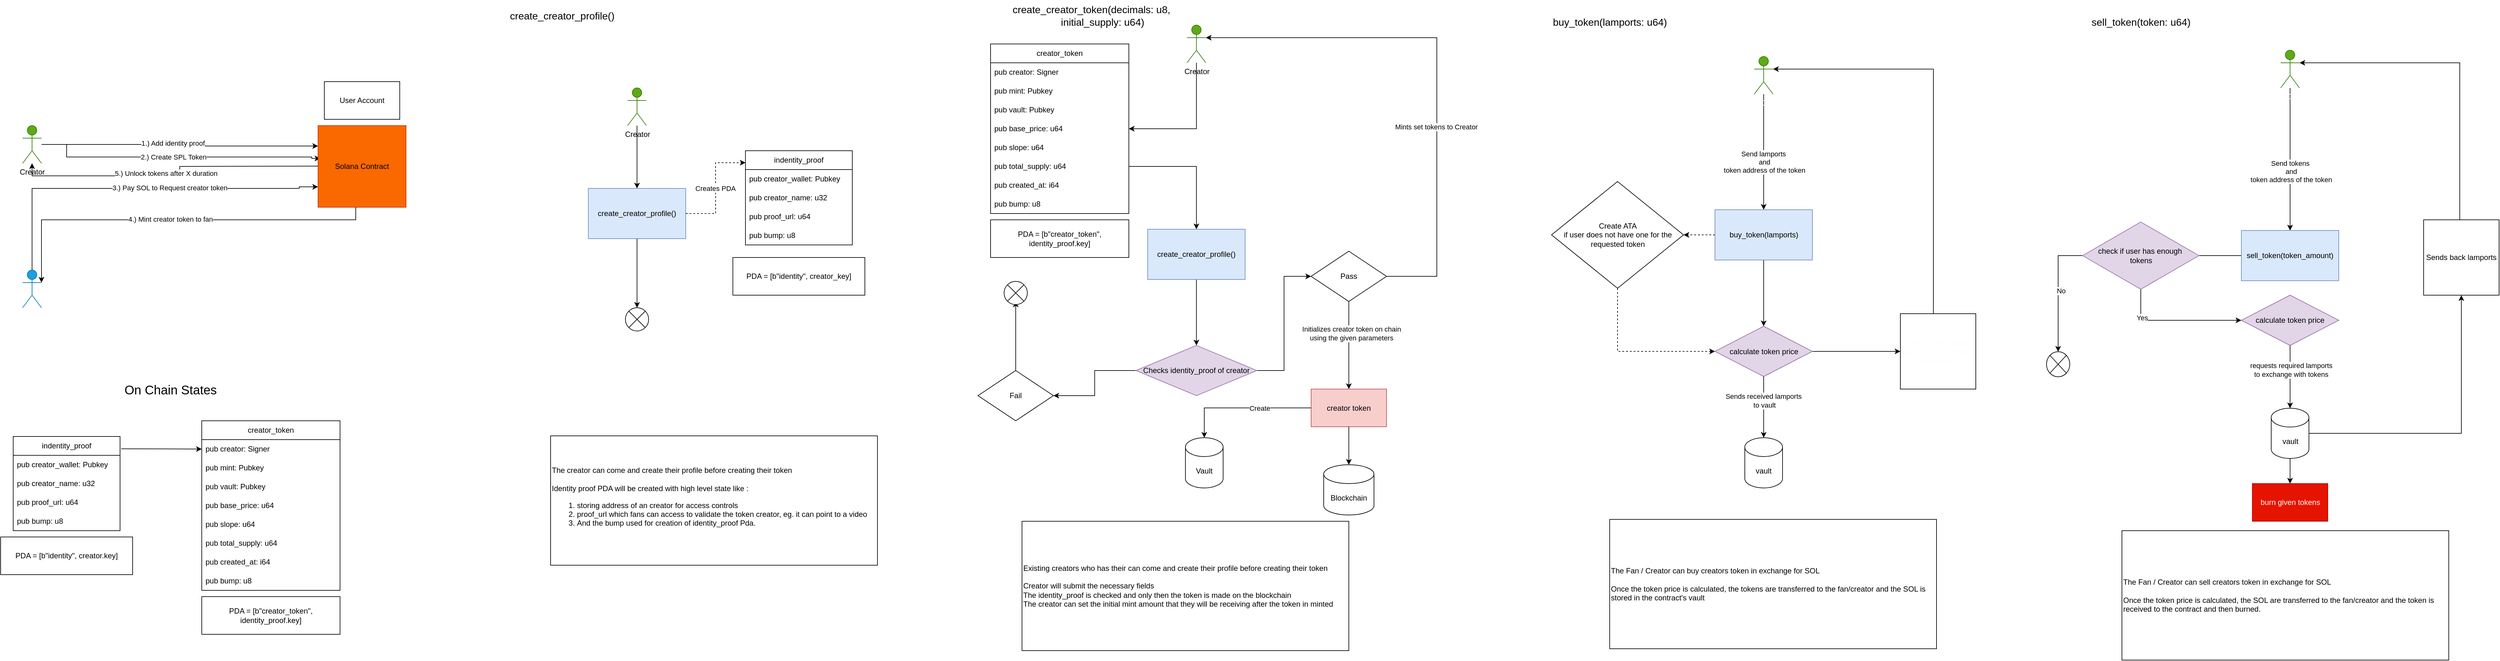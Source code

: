 <mxfile version="28.0.9">
  <diagram name="Page-1" id="lAZLCm7qp--HisKFcicl">
    <mxGraphModel dx="1207" dy="1135" grid="1" gridSize="10" guides="1" tooltips="1" connect="1" arrows="1" fold="1" page="1" pageScale="1" pageWidth="850" pageHeight="1100" math="0" shadow="0">
      <root>
        <mxCell id="0" />
        <mxCell id="1" parent="0" />
        <mxCell id="CR_12SMGsqDj9VkZtomQ-58" value="PDA = [b&quot;identity&quot;, creator.key]" style="rounded=0;whiteSpace=wrap;html=1;" vertex="1" parent="1">
          <mxGeometry x="155" y="885" width="210" height="60" as="geometry" />
        </mxCell>
        <mxCell id="3qNgM_V9cod9O4-ocHh8-6" style="edgeStyle=orthogonalEdgeStyle;rounded=0;orthogonalLoop=1;jettySize=auto;html=1;entryX=0;entryY=0.25;entryDx=0;entryDy=0;" edge="1" parent="1" source="3qNgM_V9cod9O4-ocHh8-2" target="3qNgM_V9cod9O4-ocHh8-5">
          <mxGeometry relative="1" as="geometry" />
        </mxCell>
        <mxCell id="3qNgM_V9cod9O4-ocHh8-7" value="1.) Add identity proof" style="edgeLabel;html=1;align=center;verticalAlign=middle;resizable=0;points=[];" vertex="1" connectable="0" parent="3qNgM_V9cod9O4-ocHh8-6">
          <mxGeometry x="-0.055" y="2" relative="1" as="geometry">
            <mxPoint as="offset" />
          </mxGeometry>
        </mxCell>
        <mxCell id="3qNgM_V9cod9O4-ocHh8-8" style="edgeStyle=orthogonalEdgeStyle;rounded=0;orthogonalLoop=1;jettySize=auto;html=1;entryX=0.026;entryY=0.402;entryDx=0;entryDy=0;entryPerimeter=0;" edge="1" parent="1" source="3qNgM_V9cod9O4-ocHh8-2" target="3qNgM_V9cod9O4-ocHh8-5">
          <mxGeometry relative="1" as="geometry">
            <mxPoint x="630" y="280" as="targetPoint" />
            <Array as="points">
              <mxPoint x="260" y="260" />
              <mxPoint x="260" y="280" />
              <mxPoint x="650" y="280" />
              <mxPoint x="650" y="282" />
            </Array>
          </mxGeometry>
        </mxCell>
        <mxCell id="3qNgM_V9cod9O4-ocHh8-9" value="2.) Create SPL Token" style="edgeLabel;html=1;align=center;verticalAlign=middle;resizable=0;points=[];" vertex="1" connectable="0" parent="3qNgM_V9cod9O4-ocHh8-8">
          <mxGeometry x="0.074" y="-1" relative="1" as="geometry">
            <mxPoint x="-20" y="-1" as="offset" />
          </mxGeometry>
        </mxCell>
        <mxCell id="3qNgM_V9cod9O4-ocHh8-2" value="&lt;font style=&quot;color: light-dark(rgb(0, 0, 0), rgb(255, 255, 255));&quot;&gt;Creator&lt;/font&gt;" style="shape=umlActor;verticalLabelPosition=bottom;verticalAlign=top;html=1;outlineConnect=0;fillColor=#60a917;fontColor=#ffffff;strokeColor=#2D7600;" vertex="1" parent="1">
          <mxGeometry x="190" y="230" width="30" height="60" as="geometry" />
        </mxCell>
        <mxCell id="3qNgM_V9cod9O4-ocHh8-12" style="edgeStyle=orthogonalEdgeStyle;rounded=0;orthogonalLoop=1;jettySize=auto;html=1;entryX=0;entryY=0.75;entryDx=0;entryDy=0;" edge="1" parent="1" source="3qNgM_V9cod9O4-ocHh8-3" target="3qNgM_V9cod9O4-ocHh8-5">
          <mxGeometry relative="1" as="geometry">
            <Array as="points">
              <mxPoint x="205" y="330" />
              <mxPoint x="630" y="330" />
              <mxPoint x="630" y="328" />
            </Array>
          </mxGeometry>
        </mxCell>
        <mxCell id="3qNgM_V9cod9O4-ocHh8-13" value="3.) Pay SOL to Request creator token" style="edgeLabel;html=1;align=center;verticalAlign=middle;resizable=0;points=[];" vertex="1" connectable="0" parent="3qNgM_V9cod9O4-ocHh8-12">
          <mxGeometry x="0.188" y="1" relative="1" as="geometry">
            <mxPoint as="offset" />
          </mxGeometry>
        </mxCell>
        <mxCell id="3qNgM_V9cod9O4-ocHh8-3" value="Fans&lt;div&gt;&lt;br&gt;&lt;/div&gt;" style="shape=umlActor;verticalLabelPosition=bottom;verticalAlign=top;html=1;outlineConnect=0;fillColor=#1ba1e2;fontColor=light-dark(#FFFFFF,#FFFFFF);strokeColor=#006EAF;" vertex="1" parent="1">
          <mxGeometry x="190" y="460" width="30" height="60" as="geometry" />
        </mxCell>
        <mxCell id="3qNgM_V9cod9O4-ocHh8-14" style="edgeStyle=orthogonalEdgeStyle;rounded=0;orthogonalLoop=1;jettySize=auto;html=1;entryX=1;entryY=0.333;entryDx=0;entryDy=0;entryPerimeter=0;" edge="1" parent="1" source="3qNgM_V9cod9O4-ocHh8-5" target="3qNgM_V9cod9O4-ocHh8-3">
          <mxGeometry relative="1" as="geometry">
            <mxPoint x="670" y="480" as="targetPoint" />
            <Array as="points">
              <mxPoint x="720" y="380" />
              <mxPoint x="220" y="380" />
            </Array>
          </mxGeometry>
        </mxCell>
        <mxCell id="3qNgM_V9cod9O4-ocHh8-15" value="4.) Mint creator token to fan" style="edgeLabel;html=1;align=center;verticalAlign=middle;resizable=0;points=[];" vertex="1" connectable="0" parent="3qNgM_V9cod9O4-ocHh8-14">
          <mxGeometry x="0.377" y="-1" relative="1" as="geometry">
            <mxPoint x="112" as="offset" />
          </mxGeometry>
        </mxCell>
        <mxCell id="3qNgM_V9cod9O4-ocHh8-5" value="Solana Contract" style="rounded=0;whiteSpace=wrap;html=1;fillColor=#fa6800;fontColor=#000000;strokeColor=#C73500;" vertex="1" parent="1">
          <mxGeometry x="660" y="230" width="140" height="130" as="geometry" />
        </mxCell>
        <mxCell id="3qNgM_V9cod9O4-ocHh8-11" value="User Account" style="rounded=0;whiteSpace=wrap;html=1;" vertex="1" parent="1">
          <mxGeometry x="670" y="160" width="120" height="60" as="geometry" />
        </mxCell>
        <mxCell id="3qNgM_V9cod9O4-ocHh8-17" style="edgeStyle=orthogonalEdgeStyle;rounded=0;orthogonalLoop=1;jettySize=auto;html=1;" edge="1" parent="1" target="3qNgM_V9cod9O4-ocHh8-2">
          <mxGeometry relative="1" as="geometry">
            <mxPoint x="660" y="294.5" as="sourcePoint" />
            <mxPoint x="240" y="280" as="targetPoint" />
          </mxGeometry>
        </mxCell>
        <mxCell id="3qNgM_V9cod9O4-ocHh8-18" value="5.) Unlock tokens after X duration" style="edgeLabel;html=1;align=center;verticalAlign=middle;resizable=0;points=[];" vertex="1" connectable="0" parent="3qNgM_V9cod9O4-ocHh8-17">
          <mxGeometry x="0.048" y="-4" relative="1" as="geometry">
            <mxPoint as="offset" />
          </mxGeometry>
        </mxCell>
        <mxCell id="3qNgM_V9cod9O4-ocHh8-20" value="&lt;font style=&quot;font-size: 20px;&quot;&gt;On Chain States&lt;/font&gt;" style="text;html=1;align=center;verticalAlign=middle;resizable=0;points=[];autosize=1;strokeColor=none;fillColor=none;" vertex="1" parent="1">
          <mxGeometry x="340" y="629.5" width="170" height="40" as="geometry" />
        </mxCell>
        <mxCell id="CR_12SMGsqDj9VkZtomQ-5" value="creator_token" style="swimlane;fontStyle=0;childLayout=stackLayout;horizontal=1;startSize=30;horizontalStack=0;resizeParent=1;resizeParentMax=0;resizeLast=0;collapsible=1;marginBottom=0;whiteSpace=wrap;html=1;" vertex="1" parent="1">
          <mxGeometry x="475" y="700" width="220" height="270" as="geometry" />
        </mxCell>
        <mxCell id="CR_12SMGsqDj9VkZtomQ-61" value="pub creator: Signer" style="text;strokeColor=none;fillColor=none;align=left;verticalAlign=middle;spacingLeft=4;spacingRight=4;overflow=hidden;points=[[0,0.5],[1,0.5]];portConstraint=eastwest;rotatable=0;whiteSpace=wrap;html=1;" vertex="1" parent="CR_12SMGsqDj9VkZtomQ-5">
          <mxGeometry y="30" width="220" height="30" as="geometry" />
        </mxCell>
        <mxCell id="CR_12SMGsqDj9VkZtomQ-24" value="pub mint: Pubkey&lt;span style=&quot;color: rgba(0, 0, 0, 0); font-family: monospace; font-size: 0px; text-wrap-mode: nowrap;&quot;&gt;%3CmxGraphModel%3E%3Croot%3E%3CmxCell%20id%3D%220%22%2F%3E%3CmxCell%20id%3D%221%22%20parent%3D%220%22%2F%3E%3CmxCell%20id%3D%222%22%20value%3D%22pub%20identity_proof%3A%20Pubkey%22%20style%3D%22text%3BstrokeColor%3Dnone%3BfillColor%3Dnone%3Balign%3Dleft%3BverticalAlign%3Dmiddle%3BspacingLeft%3D4%3BspacingRight%3D4%3Boverflow%3Dhidden%3Bpoints%3D%5B%5B0%2C0.5%5D%2C%5B1%2C0.5%5D%5D%3BportConstraint%3Deastwest%3Brotatable%3D0%3BwhiteSpace%3Dwrap%3Bhtml%3D1%3B%22%20vertex%3D%221%22%20parent%3D%221%22%3E%3CmxGeometry%20x%3D%22240%22%20y%3D%22800%22%20width%3D%22180%22%20height%3D%2230%22%20as%3D%22geometry%22%2F%3E%3C%2FmxCell%3E%3C%2Froot%3E%3C%2FmxGraphModel%3E&lt;/span&gt;" style="text;strokeColor=none;fillColor=none;align=left;verticalAlign=middle;spacingLeft=4;spacingRight=4;overflow=hidden;points=[[0,0.5],[1,0.5]];portConstraint=eastwest;rotatable=0;whiteSpace=wrap;html=1;" vertex="1" parent="CR_12SMGsqDj9VkZtomQ-5">
          <mxGeometry y="60" width="220" height="30" as="geometry" />
        </mxCell>
        <mxCell id="CR_12SMGsqDj9VkZtomQ-103" value="pub vault: Pubkey" style="text;strokeColor=none;fillColor=none;align=left;verticalAlign=middle;spacingLeft=4;spacingRight=4;overflow=hidden;points=[[0,0.5],[1,0.5]];portConstraint=eastwest;rotatable=0;whiteSpace=wrap;html=1;" vertex="1" parent="CR_12SMGsqDj9VkZtomQ-5">
          <mxGeometry y="90" width="220" height="30" as="geometry" />
        </mxCell>
        <mxCell id="CR_12SMGsqDj9VkZtomQ-104" value="pub base_price: u64" style="text;strokeColor=none;fillColor=none;align=left;verticalAlign=middle;spacingLeft=4;spacingRight=4;overflow=hidden;points=[[0,0.5],[1,0.5]];portConstraint=eastwest;rotatable=0;whiteSpace=wrap;html=1;" vertex="1" parent="CR_12SMGsqDj9VkZtomQ-5">
          <mxGeometry y="120" width="220" height="30" as="geometry" />
        </mxCell>
        <mxCell id="CR_12SMGsqDj9VkZtomQ-105" value="pub slope: u64" style="text;strokeColor=none;fillColor=none;align=left;verticalAlign=middle;spacingLeft=4;spacingRight=4;overflow=hidden;points=[[0,0.5],[1,0.5]];portConstraint=eastwest;rotatable=0;whiteSpace=wrap;html=1;" vertex="1" parent="CR_12SMGsqDj9VkZtomQ-5">
          <mxGeometry y="150" width="220" height="30" as="geometry" />
        </mxCell>
        <mxCell id="CR_12SMGsqDj9VkZtomQ-102" value="pub total_supply: u64" style="text;strokeColor=none;fillColor=none;align=left;verticalAlign=middle;spacingLeft=4;spacingRight=4;overflow=hidden;points=[[0,0.5],[1,0.5]];portConstraint=eastwest;rotatable=0;whiteSpace=wrap;html=1;" vertex="1" parent="CR_12SMGsqDj9VkZtomQ-5">
          <mxGeometry y="180" width="220" height="30" as="geometry" />
        </mxCell>
        <mxCell id="CR_12SMGsqDj9VkZtomQ-26" value="pub created_at: i64" style="text;strokeColor=none;fillColor=none;align=left;verticalAlign=middle;spacingLeft=4;spacingRight=4;overflow=hidden;points=[[0,0.5],[1,0.5]];portConstraint=eastwest;rotatable=0;whiteSpace=wrap;html=1;" vertex="1" parent="CR_12SMGsqDj9VkZtomQ-5">
          <mxGeometry y="210" width="220" height="30" as="geometry" />
        </mxCell>
        <mxCell id="CR_12SMGsqDj9VkZtomQ-27" value="pub bump: u8" style="text;strokeColor=none;fillColor=none;align=left;verticalAlign=middle;spacingLeft=4;spacingRight=4;overflow=hidden;points=[[0,0.5],[1,0.5]];portConstraint=eastwest;rotatable=0;whiteSpace=wrap;html=1;" vertex="1" parent="CR_12SMGsqDj9VkZtomQ-5">
          <mxGeometry y="240" width="220" height="30" as="geometry" />
        </mxCell>
        <mxCell id="CR_12SMGsqDj9VkZtomQ-55" style="edgeStyle=orthogonalEdgeStyle;rounded=0;orthogonalLoop=1;jettySize=auto;html=1;entryX=0;entryY=0.5;entryDx=0;entryDy=0;exitX=1.011;exitY=0.131;exitDx=0;exitDy=0;exitPerimeter=0;" edge="1" parent="1" source="CR_12SMGsqDj9VkZtomQ-9">
          <mxGeometry relative="1" as="geometry">
            <mxPoint x="475" y="745" as="targetPoint" />
          </mxGeometry>
        </mxCell>
        <mxCell id="CR_12SMGsqDj9VkZtomQ-9" value="indentity_proof" style="swimlane;fontStyle=0;childLayout=stackLayout;horizontal=1;startSize=30;horizontalStack=0;resizeParent=1;resizeParentMax=0;resizeLast=0;collapsible=1;marginBottom=0;whiteSpace=wrap;html=1;" vertex="1" parent="1">
          <mxGeometry x="175" y="725" width="170" height="150" as="geometry" />
        </mxCell>
        <mxCell id="CR_12SMGsqDj9VkZtomQ-10" value="pub creator_wallet: Pubkey" style="text;strokeColor=none;fillColor=none;align=left;verticalAlign=middle;spacingLeft=4;spacingRight=4;overflow=hidden;points=[[0,0.5],[1,0.5]];portConstraint=eastwest;rotatable=0;whiteSpace=wrap;html=1;" vertex="1" parent="CR_12SMGsqDj9VkZtomQ-9">
          <mxGeometry y="30" width="170" height="30" as="geometry" />
        </mxCell>
        <mxCell id="CR_12SMGsqDj9VkZtomQ-11" value="pub creator_name: u32" style="text;strokeColor=none;fillColor=none;align=left;verticalAlign=middle;spacingLeft=4;spacingRight=4;overflow=hidden;points=[[0,0.5],[1,0.5]];portConstraint=eastwest;rotatable=0;whiteSpace=wrap;html=1;" vertex="1" parent="CR_12SMGsqDj9VkZtomQ-9">
          <mxGeometry y="60" width="170" height="30" as="geometry" />
        </mxCell>
        <mxCell id="CR_12SMGsqDj9VkZtomQ-12" value="pub proof_url: u64" style="text;strokeColor=none;fillColor=none;align=left;verticalAlign=middle;spacingLeft=4;spacingRight=4;overflow=hidden;points=[[0,0.5],[1,0.5]];portConstraint=eastwest;rotatable=0;whiteSpace=wrap;html=1;" vertex="1" parent="CR_12SMGsqDj9VkZtomQ-9">
          <mxGeometry y="90" width="170" height="30" as="geometry" />
        </mxCell>
        <mxCell id="CR_12SMGsqDj9VkZtomQ-28" value="pub bump: u8" style="text;strokeColor=none;fillColor=none;align=left;verticalAlign=middle;spacingLeft=4;spacingRight=4;overflow=hidden;points=[[0,0.5],[1,0.5]];portConstraint=eastwest;rotatable=0;whiteSpace=wrap;html=1;" vertex="1" parent="CR_12SMGsqDj9VkZtomQ-9">
          <mxGeometry y="120" width="170" height="30" as="geometry" />
        </mxCell>
        <mxCell id="CR_12SMGsqDj9VkZtomQ-73" value="" style="edgeStyle=orthogonalEdgeStyle;rounded=0;orthogonalLoop=1;jettySize=auto;html=1;" edge="1" parent="1" source="CR_12SMGsqDj9VkZtomQ-34" target="CR_12SMGsqDj9VkZtomQ-54">
          <mxGeometry relative="1" as="geometry" />
        </mxCell>
        <mxCell id="CR_12SMGsqDj9VkZtomQ-34" value="&lt;font style=&quot;color: light-dark(rgb(0, 0, 0), rgb(255, 255, 255));&quot;&gt;Creator&lt;/font&gt;&lt;div&gt;&lt;br&gt;&lt;/div&gt;" style="shape=umlActor;verticalLabelPosition=bottom;verticalAlign=top;html=1;outlineConnect=0;fillColor=#60a917;fontColor=#ffffff;strokeColor=#2D7600;" vertex="1" parent="1">
          <mxGeometry x="1152.5" y="170" width="30" height="60" as="geometry" />
        </mxCell>
        <mxCell id="CR_12SMGsqDj9VkZtomQ-75" value="" style="edgeStyle=orthogonalEdgeStyle;rounded=0;orthogonalLoop=1;jettySize=auto;html=1;" edge="1" parent="1" source="CR_12SMGsqDj9VkZtomQ-54" target="CR_12SMGsqDj9VkZtomQ-74">
          <mxGeometry relative="1" as="geometry" />
        </mxCell>
        <mxCell id="CR_12SMGsqDj9VkZtomQ-54" value="&lt;span style=&quot;text-wrap-mode: nowrap;&quot;&gt;&lt;font&gt;create_creator_profile()&lt;/font&gt;&lt;/span&gt;" style="rounded=0;whiteSpace=wrap;html=1;fillColor=#dae8fc;strokeColor=#6c8ebf;" vertex="1" parent="1">
          <mxGeometry x="1090" y="330" width="155" height="80" as="geometry" />
        </mxCell>
        <mxCell id="CR_12SMGsqDj9VkZtomQ-59" value="&lt;span style=&quot;font-size: 16px;&quot;&gt;create_creator_profile(&lt;/span&gt;&lt;span style=&quot;font-size: 16px;&quot;&gt;)&lt;/span&gt;" style="text;html=1;align=center;verticalAlign=middle;resizable=0;points=[];autosize=1;strokeColor=none;fillColor=none;" vertex="1" parent="1">
          <mxGeometry x="952.5" y="40" width="190" height="30" as="geometry" />
        </mxCell>
        <mxCell id="CR_12SMGsqDj9VkZtomQ-64" value="indentity_proof" style="swimlane;fontStyle=0;childLayout=stackLayout;horizontal=1;startSize=30;horizontalStack=0;resizeParent=1;resizeParentMax=0;resizeLast=0;collapsible=1;marginBottom=0;whiteSpace=wrap;html=1;" vertex="1" parent="1">
          <mxGeometry x="1340" y="270" width="170" height="150" as="geometry" />
        </mxCell>
        <mxCell id="CR_12SMGsqDj9VkZtomQ-65" value="pub creator_wallet: Pubkey" style="text;strokeColor=none;fillColor=none;align=left;verticalAlign=middle;spacingLeft=4;spacingRight=4;overflow=hidden;points=[[0,0.5],[1,0.5]];portConstraint=eastwest;rotatable=0;whiteSpace=wrap;html=1;" vertex="1" parent="CR_12SMGsqDj9VkZtomQ-64">
          <mxGeometry y="30" width="170" height="30" as="geometry" />
        </mxCell>
        <mxCell id="CR_12SMGsqDj9VkZtomQ-66" value="pub creator_name: u32" style="text;strokeColor=none;fillColor=none;align=left;verticalAlign=middle;spacingLeft=4;spacingRight=4;overflow=hidden;points=[[0,0.5],[1,0.5]];portConstraint=eastwest;rotatable=0;whiteSpace=wrap;html=1;" vertex="1" parent="CR_12SMGsqDj9VkZtomQ-64">
          <mxGeometry y="60" width="170" height="30" as="geometry" />
        </mxCell>
        <mxCell id="CR_12SMGsqDj9VkZtomQ-67" value="pub proof_url: u64" style="text;strokeColor=none;fillColor=none;align=left;verticalAlign=middle;spacingLeft=4;spacingRight=4;overflow=hidden;points=[[0,0.5],[1,0.5]];portConstraint=eastwest;rotatable=0;whiteSpace=wrap;html=1;" vertex="1" parent="CR_12SMGsqDj9VkZtomQ-64">
          <mxGeometry y="90" width="170" height="30" as="geometry" />
        </mxCell>
        <mxCell id="CR_12SMGsqDj9VkZtomQ-68" value="pub bump: u8" style="text;strokeColor=none;fillColor=none;align=left;verticalAlign=middle;spacingLeft=4;spacingRight=4;overflow=hidden;points=[[0,0.5],[1,0.5]];portConstraint=eastwest;rotatable=0;whiteSpace=wrap;html=1;" vertex="1" parent="CR_12SMGsqDj9VkZtomQ-64">
          <mxGeometry y="120" width="170" height="30" as="geometry" />
        </mxCell>
        <mxCell id="CR_12SMGsqDj9VkZtomQ-69" style="edgeStyle=orthogonalEdgeStyle;rounded=0;orthogonalLoop=1;jettySize=auto;html=1;entryX=0.001;entryY=0.127;entryDx=0;entryDy=0;entryPerimeter=0;dashed=1;" edge="1" parent="1" source="CR_12SMGsqDj9VkZtomQ-54" target="CR_12SMGsqDj9VkZtomQ-64">
          <mxGeometry relative="1" as="geometry" />
        </mxCell>
        <mxCell id="CR_12SMGsqDj9VkZtomQ-70" value="Creates PDA" style="edgeLabel;html=1;align=center;verticalAlign=middle;resizable=0;points=[];" vertex="1" connectable="0" parent="CR_12SMGsqDj9VkZtomQ-69">
          <mxGeometry x="-0.007" y="1" relative="1" as="geometry">
            <mxPoint as="offset" />
          </mxGeometry>
        </mxCell>
        <mxCell id="CR_12SMGsqDj9VkZtomQ-71" value="&lt;span style=&quot;font-size: 16px;&quot;&gt;create_creator_token(&lt;/span&gt;&lt;span style=&quot;font-size: 16px; background-color: transparent;&quot;&gt;decimals: u8,&lt;br&gt;&lt;/span&gt;&lt;span style=&quot;font-size: 16px; background-color: transparent;&quot;&gt;&amp;nbsp; &amp;nbsp; &amp;nbsp; &amp;nbsp; initial_supply: u64&lt;/span&gt;&lt;span style=&quot;font-size: 16px;&quot;&gt;)&lt;/span&gt;" style="text;html=1;align=center;verticalAlign=middle;resizable=0;points=[];autosize=1;strokeColor=none;fillColor=none;" vertex="1" parent="1">
          <mxGeometry x="1755" y="30" width="270" height="50" as="geometry" />
        </mxCell>
        <mxCell id="CR_12SMGsqDj9VkZtomQ-72" value="PDA = [b&quot;identity&quot;, creator_key]" style="rounded=0;whiteSpace=wrap;html=1;" vertex="1" parent="1">
          <mxGeometry x="1320" y="440" width="210" height="60" as="geometry" />
        </mxCell>
        <mxCell id="CR_12SMGsqDj9VkZtomQ-74" value="" style="shape=sumEllipse;perimeter=ellipsePerimeter;whiteSpace=wrap;html=1;backgroundOutline=1;" vertex="1" parent="1">
          <mxGeometry x="1149" y="520" width="37" height="37" as="geometry" />
        </mxCell>
        <mxCell id="CR_12SMGsqDj9VkZtomQ-77" value="The creator can come and create their profile before creating their token&lt;div&gt;&lt;/div&gt;&lt;div&gt;&lt;br&gt;&lt;/div&gt;&lt;div&gt;Identity proof PDA will be created with high level state like :&amp;nbsp;&lt;/div&gt;&lt;div&gt;&lt;ol&gt;&lt;li&gt;storing address of an creator for access controls&lt;/li&gt;&lt;li&gt;proof_url which fans can access to validate the token creator, eg. it can point to a video&amp;nbsp;&lt;/li&gt;&lt;li&gt;And the bump used for creation of identity_proof Pda.&lt;/li&gt;&lt;/ol&gt;&lt;/div&gt;" style="rounded=0;whiteSpace=wrap;html=1;align=left;" vertex="1" parent="1">
          <mxGeometry x="1030" y="724" width="520" height="206" as="geometry" />
        </mxCell>
        <mxCell id="CR_12SMGsqDj9VkZtomQ-92" style="edgeStyle=orthogonalEdgeStyle;rounded=0;orthogonalLoop=1;jettySize=auto;html=1;entryX=1;entryY=0.5;entryDx=0;entryDy=0;" edge="1" parent="1" source="CR_12SMGsqDj9VkZtomQ-78" target="CR_12SMGsqDj9VkZtomQ-112">
          <mxGeometry relative="1" as="geometry" />
        </mxCell>
        <mxCell id="CR_12SMGsqDj9VkZtomQ-78" value="&lt;font style=&quot;color: light-dark(rgb(0, 0, 0), rgb(255, 255, 255));&quot;&gt;Creator&lt;/font&gt;&lt;div&gt;&lt;br&gt;&lt;/div&gt;" style="shape=umlActor;verticalLabelPosition=bottom;verticalAlign=top;html=1;outlineConnect=0;fillColor=#60a917;fontColor=#ffffff;strokeColor=#2D7600;" vertex="1" parent="1">
          <mxGeometry x="2042.5" y="70" width="30" height="60" as="geometry" />
        </mxCell>
        <mxCell id="CR_12SMGsqDj9VkZtomQ-80" style="edgeStyle=orthogonalEdgeStyle;rounded=0;orthogonalLoop=1;jettySize=auto;html=1;" edge="1" parent="1" source="CR_12SMGsqDj9VkZtomQ-79">
          <mxGeometry relative="1" as="geometry">
            <mxPoint x="2057.5" y="580" as="targetPoint" />
          </mxGeometry>
        </mxCell>
        <mxCell id="CR_12SMGsqDj9VkZtomQ-79" value="&lt;span style=&quot;text-wrap-mode: nowrap;&quot;&gt;&lt;font&gt;create_creator_profile()&lt;/font&gt;&lt;/span&gt;" style="rounded=0;whiteSpace=wrap;html=1;fillColor=#dae8fc;strokeColor=#6c8ebf;" vertex="1" parent="1">
          <mxGeometry x="1980" y="395" width="155" height="80" as="geometry" />
        </mxCell>
        <mxCell id="CR_12SMGsqDj9VkZtomQ-84" style="edgeStyle=orthogonalEdgeStyle;rounded=0;orthogonalLoop=1;jettySize=auto;html=1;entryX=1;entryY=0.5;entryDx=0;entryDy=0;" edge="1" parent="1" source="CR_12SMGsqDj9VkZtomQ-83" target="CR_12SMGsqDj9VkZtomQ-86">
          <mxGeometry relative="1" as="geometry">
            <mxPoint x="1830" y="620" as="targetPoint" />
          </mxGeometry>
        </mxCell>
        <mxCell id="CR_12SMGsqDj9VkZtomQ-90" style="edgeStyle=orthogonalEdgeStyle;rounded=0;orthogonalLoop=1;jettySize=auto;html=1;entryX=0;entryY=0.5;entryDx=0;entryDy=0;" edge="1" parent="1" source="CR_12SMGsqDj9VkZtomQ-83" target="CR_12SMGsqDj9VkZtomQ-89">
          <mxGeometry relative="1" as="geometry" />
        </mxCell>
        <mxCell id="CR_12SMGsqDj9VkZtomQ-83" value="Checks identity_proof of creator" style="rhombus;whiteSpace=wrap;html=1;fillColor=#e1d5e7;strokeColor=#9673a6;" vertex="1" parent="1">
          <mxGeometry x="1961.25" y="580" width="192.5" height="80" as="geometry" />
        </mxCell>
        <mxCell id="CR_12SMGsqDj9VkZtomQ-87" style="edgeStyle=orthogonalEdgeStyle;rounded=0;orthogonalLoop=1;jettySize=auto;html=1;" edge="1" parent="1" source="CR_12SMGsqDj9VkZtomQ-86">
          <mxGeometry relative="1" as="geometry">
            <mxPoint x="1770" y="510" as="targetPoint" />
          </mxGeometry>
        </mxCell>
        <mxCell id="CR_12SMGsqDj9VkZtomQ-86" value="Fail" style="rhombus;whiteSpace=wrap;html=1;" vertex="1" parent="1">
          <mxGeometry x="1710" y="620" width="120" height="80" as="geometry" />
        </mxCell>
        <mxCell id="CR_12SMGsqDj9VkZtomQ-88" value="" style="shape=sumEllipse;perimeter=ellipsePerimeter;whiteSpace=wrap;html=1;backgroundOutline=1;" vertex="1" parent="1">
          <mxGeometry x="1751.5" y="478" width="37" height="37" as="geometry" />
        </mxCell>
        <mxCell id="CR_12SMGsqDj9VkZtomQ-91" style="edgeStyle=orthogonalEdgeStyle;rounded=0;orthogonalLoop=1;jettySize=auto;html=1;entryX=0.5;entryY=0;entryDx=0;entryDy=0;" edge="1" parent="1" source="CR_12SMGsqDj9VkZtomQ-89" target="CR_12SMGsqDj9VkZtomQ-118">
          <mxGeometry relative="1" as="geometry">
            <mxPoint x="2300" y="510" as="targetPoint" />
          </mxGeometry>
        </mxCell>
        <mxCell id="CR_12SMGsqDj9VkZtomQ-121" value="Initializes creator token on chain&lt;br&gt;using the given parameters" style="edgeLabel;html=1;align=center;verticalAlign=middle;resizable=0;points=[];" vertex="1" connectable="0" parent="CR_12SMGsqDj9VkZtomQ-91">
          <mxGeometry x="-0.267" y="4" relative="1" as="geometry">
            <mxPoint as="offset" />
          </mxGeometry>
        </mxCell>
        <mxCell id="CR_12SMGsqDj9VkZtomQ-89" value="Pass" style="rhombus;whiteSpace=wrap;html=1;" vertex="1" parent="1">
          <mxGeometry x="2240" y="430" width="120" height="80" as="geometry" />
        </mxCell>
        <mxCell id="CR_12SMGsqDj9VkZtomQ-106" value="PDA = [b&quot;creator_token&quot;, identity_proof.key]" style="rounded=0;whiteSpace=wrap;html=1;" vertex="1" parent="1">
          <mxGeometry x="475" y="980" width="220" height="60" as="geometry" />
        </mxCell>
        <mxCell id="CR_12SMGsqDj9VkZtomQ-108" value="creator_token" style="swimlane;fontStyle=0;childLayout=stackLayout;horizontal=1;startSize=30;horizontalStack=0;resizeParent=1;resizeParentMax=0;resizeLast=0;collapsible=1;marginBottom=0;whiteSpace=wrap;html=1;" vertex="1" parent="1">
          <mxGeometry x="1730" y="100" width="220" height="270" as="geometry" />
        </mxCell>
        <mxCell id="CR_12SMGsqDj9VkZtomQ-109" value="pub creator: Signer" style="text;strokeColor=none;fillColor=none;align=left;verticalAlign=middle;spacingLeft=4;spacingRight=4;overflow=hidden;points=[[0,0.5],[1,0.5]];portConstraint=eastwest;rotatable=0;whiteSpace=wrap;html=1;" vertex="1" parent="CR_12SMGsqDj9VkZtomQ-108">
          <mxGeometry y="30" width="220" height="30" as="geometry" />
        </mxCell>
        <mxCell id="CR_12SMGsqDj9VkZtomQ-110" value="pub mint: Pubkey&lt;span style=&quot;color: rgba(0, 0, 0, 0); font-family: monospace; font-size: 0px; text-wrap-mode: nowrap;&quot;&gt;%3CmxGraphModel%3E%3Croot%3E%3CmxCell%20id%3D%220%22%2F%3E%3CmxCell%20id%3D%221%22%20parent%3D%220%22%2F%3E%3CmxCell%20id%3D%222%22%20value%3D%22pub%20identity_proof%3A%20Pubkey%22%20style%3D%22text%3BstrokeColor%3Dnone%3BfillColor%3Dnone%3Balign%3Dleft%3BverticalAlign%3Dmiddle%3BspacingLeft%3D4%3BspacingRight%3D4%3Boverflow%3Dhidden%3Bpoints%3D%5B%5B0%2C0.5%5D%2C%5B1%2C0.5%5D%5D%3BportConstraint%3Deastwest%3Brotatable%3D0%3BwhiteSpace%3Dwrap%3Bhtml%3D1%3B%22%20vertex%3D%221%22%20parent%3D%221%22%3E%3CmxGeometry%20x%3D%22240%22%20y%3D%22800%22%20width%3D%22180%22%20height%3D%2230%22%20as%3D%22geometry%22%2F%3E%3C%2FmxCell%3E%3C%2Froot%3E%3C%2FmxGraphModel%3E&lt;/span&gt;" style="text;strokeColor=none;fillColor=none;align=left;verticalAlign=middle;spacingLeft=4;spacingRight=4;overflow=hidden;points=[[0,0.5],[1,0.5]];portConstraint=eastwest;rotatable=0;whiteSpace=wrap;html=1;" vertex="1" parent="CR_12SMGsqDj9VkZtomQ-108">
          <mxGeometry y="60" width="220" height="30" as="geometry" />
        </mxCell>
        <mxCell id="CR_12SMGsqDj9VkZtomQ-111" value="pub vault: Pubkey" style="text;strokeColor=none;fillColor=none;align=left;verticalAlign=middle;spacingLeft=4;spacingRight=4;overflow=hidden;points=[[0,0.5],[1,0.5]];portConstraint=eastwest;rotatable=0;whiteSpace=wrap;html=1;" vertex="1" parent="CR_12SMGsqDj9VkZtomQ-108">
          <mxGeometry y="90" width="220" height="30" as="geometry" />
        </mxCell>
        <mxCell id="CR_12SMGsqDj9VkZtomQ-112" value="pub base_price: u64" style="text;strokeColor=none;fillColor=none;align=left;verticalAlign=middle;spacingLeft=4;spacingRight=4;overflow=hidden;points=[[0,0.5],[1,0.5]];portConstraint=eastwest;rotatable=0;whiteSpace=wrap;html=1;" vertex="1" parent="CR_12SMGsqDj9VkZtomQ-108">
          <mxGeometry y="120" width="220" height="30" as="geometry" />
        </mxCell>
        <mxCell id="CR_12SMGsqDj9VkZtomQ-113" value="pub slope: u64" style="text;strokeColor=none;fillColor=none;align=left;verticalAlign=middle;spacingLeft=4;spacingRight=4;overflow=hidden;points=[[0,0.5],[1,0.5]];portConstraint=eastwest;rotatable=0;whiteSpace=wrap;html=1;" vertex="1" parent="CR_12SMGsqDj9VkZtomQ-108">
          <mxGeometry y="150" width="220" height="30" as="geometry" />
        </mxCell>
        <mxCell id="CR_12SMGsqDj9VkZtomQ-114" value="pub total_supply: u64" style="text;strokeColor=none;fillColor=none;align=left;verticalAlign=middle;spacingLeft=4;spacingRight=4;overflow=hidden;points=[[0,0.5],[1,0.5]];portConstraint=eastwest;rotatable=0;whiteSpace=wrap;html=1;" vertex="1" parent="CR_12SMGsqDj9VkZtomQ-108">
          <mxGeometry y="180" width="220" height="30" as="geometry" />
        </mxCell>
        <mxCell id="CR_12SMGsqDj9VkZtomQ-115" value="pub created_at: i64" style="text;strokeColor=none;fillColor=none;align=left;verticalAlign=middle;spacingLeft=4;spacingRight=4;overflow=hidden;points=[[0,0.5],[1,0.5]];portConstraint=eastwest;rotatable=0;whiteSpace=wrap;html=1;" vertex="1" parent="CR_12SMGsqDj9VkZtomQ-108">
          <mxGeometry y="210" width="220" height="30" as="geometry" />
        </mxCell>
        <mxCell id="CR_12SMGsqDj9VkZtomQ-116" value="pub bump: u8" style="text;strokeColor=none;fillColor=none;align=left;verticalAlign=middle;spacingLeft=4;spacingRight=4;overflow=hidden;points=[[0,0.5],[1,0.5]];portConstraint=eastwest;rotatable=0;whiteSpace=wrap;html=1;" vertex="1" parent="CR_12SMGsqDj9VkZtomQ-108">
          <mxGeometry y="240" width="220" height="30" as="geometry" />
        </mxCell>
        <mxCell id="CR_12SMGsqDj9VkZtomQ-117" value="PDA = [b&quot;creator_token&quot;, identity_proof.key]" style="rounded=0;whiteSpace=wrap;html=1;" vertex="1" parent="1">
          <mxGeometry x="1730" y="380" width="220" height="60" as="geometry" />
        </mxCell>
        <mxCell id="CR_12SMGsqDj9VkZtomQ-119" style="edgeStyle=orthogonalEdgeStyle;rounded=0;orthogonalLoop=1;jettySize=auto;html=1;entryX=1;entryY=0.333;entryDx=0;entryDy=0;entryPerimeter=0;exitX=1;exitY=0.5;exitDx=0;exitDy=0;" edge="1" parent="1" source="CR_12SMGsqDj9VkZtomQ-89" target="CR_12SMGsqDj9VkZtomQ-78">
          <mxGeometry relative="1" as="geometry">
            <mxPoint x="2110" y="-250" as="targetPoint" />
            <mxPoint x="2337.5" y="350" as="sourcePoint" />
            <Array as="points">
              <mxPoint x="2440" y="470" />
              <mxPoint x="2440" y="90" />
            </Array>
          </mxGeometry>
        </mxCell>
        <mxCell id="CR_12SMGsqDj9VkZtomQ-120" value="Mints set tokens to Creator" style="edgeLabel;html=1;align=center;verticalAlign=middle;resizable=0;points=[];" vertex="1" connectable="0" parent="CR_12SMGsqDj9VkZtomQ-119">
          <mxGeometry x="-0.232" y="1" relative="1" as="geometry">
            <mxPoint as="offset" />
          </mxGeometry>
        </mxCell>
        <mxCell id="CR_12SMGsqDj9VkZtomQ-118" value="creator token" style="rounded=0;whiteSpace=wrap;html=1;fillColor=#f8cecc;strokeColor=#b85450;" vertex="1" parent="1">
          <mxGeometry x="2240" y="649.5" width="120" height="60" as="geometry" />
        </mxCell>
        <mxCell id="CR_12SMGsqDj9VkZtomQ-122" style="edgeStyle=orthogonalEdgeStyle;rounded=0;orthogonalLoop=1;jettySize=auto;html=1;entryX=0.5;entryY=0;entryDx=0;entryDy=0;" edge="1" parent="1" source="CR_12SMGsqDj9VkZtomQ-114" target="CR_12SMGsqDj9VkZtomQ-79">
          <mxGeometry relative="1" as="geometry" />
        </mxCell>
        <mxCell id="CR_12SMGsqDj9VkZtomQ-123" value="Blockchain" style="shape=cylinder3;whiteSpace=wrap;html=1;boundedLbl=1;backgroundOutline=1;size=15;" vertex="1" parent="1">
          <mxGeometry x="2260" y="770" width="80" height="80" as="geometry" />
        </mxCell>
        <mxCell id="CR_12SMGsqDj9VkZtomQ-124" style="edgeStyle=orthogonalEdgeStyle;rounded=0;orthogonalLoop=1;jettySize=auto;html=1;entryX=0.5;entryY=0;entryDx=0;entryDy=0;entryPerimeter=0;" edge="1" parent="1" source="CR_12SMGsqDj9VkZtomQ-118" target="CR_12SMGsqDj9VkZtomQ-123">
          <mxGeometry relative="1" as="geometry" />
        </mxCell>
        <mxCell id="CR_12SMGsqDj9VkZtomQ-125" value="&lt;span style=&quot;font-size: 16px;&quot;&gt;buy_token(lamports&lt;/span&gt;&lt;span style=&quot;font-size: 16px; background-color: transparent;&quot;&gt;: u64&lt;/span&gt;&lt;span style=&quot;font-size: 16px;&quot;&gt;)&lt;/span&gt;" style="text;html=1;align=center;verticalAlign=middle;resizable=0;points=[];autosize=1;strokeColor=none;fillColor=none;" vertex="1" parent="1">
          <mxGeometry x="2615" y="50" width="200" height="30" as="geometry" />
        </mxCell>
        <mxCell id="CR_12SMGsqDj9VkZtomQ-126" value="&lt;span style=&quot;font-size: 16px;&quot;&gt;sell_token(token&lt;/span&gt;&lt;span style=&quot;font-size: 16px; background-color: transparent;&quot;&gt;: u64&lt;/span&gt;&lt;span style=&quot;font-size: 16px;&quot;&gt;)&lt;/span&gt;" style="text;html=1;align=center;verticalAlign=middle;resizable=0;points=[];autosize=1;strokeColor=none;fillColor=none;" vertex="1" parent="1">
          <mxGeometry x="3470" y="50" width="180" height="30" as="geometry" />
        </mxCell>
        <mxCell id="CR_12SMGsqDj9VkZtomQ-129" style="edgeStyle=orthogonalEdgeStyle;rounded=0;orthogonalLoop=1;jettySize=auto;html=1;entryX=0.5;entryY=0;entryDx=0;entryDy=0;" edge="1" parent="1" source="CR_12SMGsqDj9VkZtomQ-127" target="CR_12SMGsqDj9VkZtomQ-128">
          <mxGeometry relative="1" as="geometry" />
        </mxCell>
        <mxCell id="CR_12SMGsqDj9VkZtomQ-130" value="Send lamports&amp;nbsp;&lt;br&gt;and&lt;br&gt;token address of the token" style="edgeLabel;html=1;align=center;verticalAlign=middle;resizable=0;points=[];" vertex="1" connectable="0" parent="CR_12SMGsqDj9VkZtomQ-129">
          <mxGeometry x="0.168" y="1" relative="1" as="geometry">
            <mxPoint as="offset" />
          </mxGeometry>
        </mxCell>
        <mxCell id="CR_12SMGsqDj9VkZtomQ-127" value="&lt;div&gt;&lt;font style=&quot;color: light-dark(rgb(255, 255, 255), rgb(255, 243, 243));&quot;&gt;Fan / Creator&lt;/font&gt;&lt;/div&gt;" style="shape=umlActor;verticalLabelPosition=bottom;verticalAlign=top;html=1;outlineConnect=0;fillColor=#60a917;fontColor=#ffffff;strokeColor=#2D7600;" vertex="1" parent="1">
          <mxGeometry x="2945" y="120" width="30" height="60" as="geometry" />
        </mxCell>
        <mxCell id="CR_12SMGsqDj9VkZtomQ-131" style="edgeStyle=orthogonalEdgeStyle;rounded=0;orthogonalLoop=1;jettySize=auto;html=1;" edge="1" parent="1" source="CR_12SMGsqDj9VkZtomQ-128" target="CR_12SMGsqDj9VkZtomQ-132">
          <mxGeometry relative="1" as="geometry">
            <mxPoint x="2967.5" y="544" as="targetPoint" />
          </mxGeometry>
        </mxCell>
        <mxCell id="CR_12SMGsqDj9VkZtomQ-136" style="edgeStyle=orthogonalEdgeStyle;rounded=0;orthogonalLoop=1;jettySize=auto;html=1;entryX=1;entryY=0.5;entryDx=0;entryDy=0;dashed=1;" edge="1" parent="1" source="CR_12SMGsqDj9VkZtomQ-128" target="CR_12SMGsqDj9VkZtomQ-135">
          <mxGeometry relative="1" as="geometry" />
        </mxCell>
        <mxCell id="CR_12SMGsqDj9VkZtomQ-128" value="&lt;span style=&quot;text-wrap-mode: nowrap;&quot;&gt;&lt;font&gt;buy_token(lamports)&lt;/font&gt;&lt;/span&gt;" style="rounded=0;whiteSpace=wrap;html=1;fillColor=#dae8fc;strokeColor=#6c8ebf;" vertex="1" parent="1">
          <mxGeometry x="2882.5" y="364" width="155" height="80" as="geometry" />
        </mxCell>
        <mxCell id="CR_12SMGsqDj9VkZtomQ-142" style="edgeStyle=orthogonalEdgeStyle;rounded=0;orthogonalLoop=1;jettySize=auto;html=1;entryX=0;entryY=0.5;entryDx=0;entryDy=0;" edge="1" parent="1" source="CR_12SMGsqDj9VkZtomQ-132" target="CR_12SMGsqDj9VkZtomQ-138">
          <mxGeometry relative="1" as="geometry" />
        </mxCell>
        <mxCell id="CR_12SMGsqDj9VkZtomQ-132" value="&lt;span style=&quot;text-wrap-mode: nowrap;&quot;&gt;&lt;font&gt;calculate token price&lt;/font&gt;&lt;/span&gt;" style="rhombus;whiteSpace=wrap;html=1;fillColor=#e1d5e7;strokeColor=#9673a6;" vertex="1" parent="1">
          <mxGeometry x="2882.5" y="549.5" width="155" height="80" as="geometry" />
        </mxCell>
        <mxCell id="CR_12SMGsqDj9VkZtomQ-137" style="edgeStyle=orthogonalEdgeStyle;rounded=0;orthogonalLoop=1;jettySize=auto;html=1;entryX=0;entryY=0.5;entryDx=0;entryDy=0;dashed=1;" edge="1" parent="1" source="CR_12SMGsqDj9VkZtomQ-135" target="CR_12SMGsqDj9VkZtomQ-132">
          <mxGeometry relative="1" as="geometry">
            <Array as="points">
              <mxPoint x="2728" y="590" />
            </Array>
          </mxGeometry>
        </mxCell>
        <mxCell id="CR_12SMGsqDj9VkZtomQ-135" value="Create ATA&lt;br&gt;if user does not have one for the requested token" style="rhombus;whiteSpace=wrap;html=1;" vertex="1" parent="1">
          <mxGeometry x="2622.5" y="319" width="210" height="170" as="geometry" />
        </mxCell>
        <mxCell id="CR_12SMGsqDj9VkZtomQ-138" value="&lt;font style=&quot;color: light-dark(rgb(255, 252, 252), rgb(255, 255, 255));&quot;&gt;Mints creator token equivalent to lamports&lt;br&gt;transferred&lt;/font&gt;" style="whiteSpace=wrap;html=1;aspect=fixed;" vertex="1" parent="1">
          <mxGeometry x="3177.5" y="529.5" width="120" height="120" as="geometry" />
        </mxCell>
        <mxCell id="CR_12SMGsqDj9VkZtomQ-141" style="edgeStyle=orthogonalEdgeStyle;rounded=0;orthogonalLoop=1;jettySize=auto;html=1;entryX=1;entryY=0.333;entryDx=0;entryDy=0;entryPerimeter=0;" edge="1" parent="1" source="CR_12SMGsqDj9VkZtomQ-138" target="CR_12SMGsqDj9VkZtomQ-127">
          <mxGeometry relative="1" as="geometry">
            <Array as="points">
              <mxPoint x="3230" y="140" />
            </Array>
          </mxGeometry>
        </mxCell>
        <mxCell id="CR_12SMGsqDj9VkZtomQ-143" value="vault" style="shape=cylinder3;whiteSpace=wrap;html=1;boundedLbl=1;backgroundOutline=1;size=15;" vertex="1" parent="1">
          <mxGeometry x="2930" y="727" width="60" height="80" as="geometry" />
        </mxCell>
        <mxCell id="CR_12SMGsqDj9VkZtomQ-144" style="edgeStyle=orthogonalEdgeStyle;rounded=0;orthogonalLoop=1;jettySize=auto;html=1;entryX=0.5;entryY=0;entryDx=0;entryDy=0;entryPerimeter=0;" edge="1" parent="1" source="CR_12SMGsqDj9VkZtomQ-132" target="CR_12SMGsqDj9VkZtomQ-143">
          <mxGeometry relative="1" as="geometry" />
        </mxCell>
        <mxCell id="CR_12SMGsqDj9VkZtomQ-145" value="Sends received lamports&amp;nbsp;&lt;br&gt;to vault" style="edgeLabel;html=1;align=center;verticalAlign=middle;resizable=0;points=[];" vertex="1" connectable="0" parent="CR_12SMGsqDj9VkZtomQ-144">
          <mxGeometry x="-0.217" y="1" relative="1" as="geometry">
            <mxPoint as="offset" />
          </mxGeometry>
        </mxCell>
        <mxCell id="CR_12SMGsqDj9VkZtomQ-146" style="edgeStyle=orthogonalEdgeStyle;rounded=0;orthogonalLoop=1;jettySize=auto;html=1;entryX=0.5;entryY=0;entryDx=0;entryDy=0;" edge="1" parent="1" source="CR_12SMGsqDj9VkZtomQ-148" target="CR_12SMGsqDj9VkZtomQ-151">
          <mxGeometry relative="1" as="geometry" />
        </mxCell>
        <mxCell id="CR_12SMGsqDj9VkZtomQ-147" value="Send tokens&amp;nbsp;&lt;br&gt;and&lt;br&gt;token address of the token" style="edgeLabel;html=1;align=center;verticalAlign=middle;resizable=0;points=[];" vertex="1" connectable="0" parent="CR_12SMGsqDj9VkZtomQ-146">
          <mxGeometry x="0.168" y="1" relative="1" as="geometry">
            <mxPoint as="offset" />
          </mxGeometry>
        </mxCell>
        <mxCell id="CR_12SMGsqDj9VkZtomQ-148" value="&lt;div&gt;&lt;font style=&quot;color: light-dark(rgb(255, 255, 255), rgb(255, 243, 243));&quot;&gt;Fan / Creator&lt;/font&gt;&lt;/div&gt;" style="shape=umlActor;verticalLabelPosition=bottom;verticalAlign=top;html=1;outlineConnect=0;fillColor=#60a917;fontColor=#ffffff;strokeColor=#2D7600;" vertex="1" parent="1">
          <mxGeometry x="3782.5" y="110" width="30" height="60" as="geometry" />
        </mxCell>
        <mxCell id="CR_12SMGsqDj9VkZtomQ-164" style="edgeStyle=orthogonalEdgeStyle;rounded=0;orthogonalLoop=1;jettySize=auto;html=1;" edge="1" parent="1" source="CR_12SMGsqDj9VkZtomQ-151">
          <mxGeometry relative="1" as="geometry">
            <mxPoint x="3620" y="437" as="targetPoint" />
          </mxGeometry>
        </mxCell>
        <mxCell id="CR_12SMGsqDj9VkZtomQ-151" value="&lt;span style=&quot;text-wrap-mode: nowrap;&quot;&gt;&lt;font&gt;sell_token(token_amount)&lt;/font&gt;&lt;/span&gt;" style="rounded=0;whiteSpace=wrap;html=1;fillColor=#dae8fc;strokeColor=#6c8ebf;" vertex="1" parent="1">
          <mxGeometry x="3720" y="397" width="155" height="80" as="geometry" />
        </mxCell>
        <mxCell id="CR_12SMGsqDj9VkZtomQ-153" value="&lt;span style=&quot;text-wrap-mode: nowrap;&quot;&gt;&lt;font&gt;calculate token price&lt;/font&gt;&lt;/span&gt;" style="rhombus;whiteSpace=wrap;html=1;fillColor=#e1d5e7;strokeColor=#9673a6;" vertex="1" parent="1">
          <mxGeometry x="3720" y="500" width="155" height="80" as="geometry" />
        </mxCell>
        <mxCell id="CR_12SMGsqDj9VkZtomQ-156" value="Sends back lamports" style="whiteSpace=wrap;html=1;aspect=fixed;" vertex="1" parent="1">
          <mxGeometry x="4010" y="380" width="120" height="120" as="geometry" />
        </mxCell>
        <mxCell id="CR_12SMGsqDj9VkZtomQ-157" style="edgeStyle=orthogonalEdgeStyle;rounded=0;orthogonalLoop=1;jettySize=auto;html=1;entryX=1;entryY=0.333;entryDx=0;entryDy=0;entryPerimeter=0;" edge="1" parent="1" source="CR_12SMGsqDj9VkZtomQ-156" target="CR_12SMGsqDj9VkZtomQ-148">
          <mxGeometry relative="1" as="geometry">
            <Array as="points">
              <mxPoint x="4067.5" y="130" />
            </Array>
          </mxGeometry>
        </mxCell>
        <mxCell id="CR_12SMGsqDj9VkZtomQ-161" style="edgeStyle=orthogonalEdgeStyle;rounded=0;orthogonalLoop=1;jettySize=auto;html=1;entryX=0.5;entryY=1;entryDx=0;entryDy=0;" edge="1" parent="1" source="CR_12SMGsqDj9VkZtomQ-158" target="CR_12SMGsqDj9VkZtomQ-156">
          <mxGeometry relative="1" as="geometry" />
        </mxCell>
        <mxCell id="CR_12SMGsqDj9VkZtomQ-162" style="edgeStyle=orthogonalEdgeStyle;rounded=0;orthogonalLoop=1;jettySize=auto;html=1;" edge="1" parent="1" source="CR_12SMGsqDj9VkZtomQ-158" target="CR_12SMGsqDj9VkZtomQ-163">
          <mxGeometry relative="1" as="geometry">
            <mxPoint x="3797.5" y="855" as="targetPoint" />
          </mxGeometry>
        </mxCell>
        <mxCell id="CR_12SMGsqDj9VkZtomQ-158" value="vault" style="shape=cylinder3;whiteSpace=wrap;html=1;boundedLbl=1;backgroundOutline=1;size=15;" vertex="1" parent="1">
          <mxGeometry x="3767.5" y="680" width="60" height="80" as="geometry" />
        </mxCell>
        <mxCell id="CR_12SMGsqDj9VkZtomQ-159" style="edgeStyle=orthogonalEdgeStyle;rounded=0;orthogonalLoop=1;jettySize=auto;html=1;entryX=0.5;entryY=0;entryDx=0;entryDy=0;entryPerimeter=0;" edge="1" parent="1" source="CR_12SMGsqDj9VkZtomQ-153" target="CR_12SMGsqDj9VkZtomQ-158">
          <mxGeometry relative="1" as="geometry" />
        </mxCell>
        <mxCell id="CR_12SMGsqDj9VkZtomQ-160" value="requests required lamports&lt;br&gt;to exchange with tokens" style="edgeLabel;html=1;align=center;verticalAlign=middle;resizable=0;points=[];" vertex="1" connectable="0" parent="CR_12SMGsqDj9VkZtomQ-159">
          <mxGeometry x="-0.217" y="1" relative="1" as="geometry">
            <mxPoint as="offset" />
          </mxGeometry>
        </mxCell>
        <mxCell id="CR_12SMGsqDj9VkZtomQ-163" value="burn given tokens" style="rounded=0;whiteSpace=wrap;html=1;fillColor=#e51400;strokeColor=#B20000;fontColor=#ffffff;" vertex="1" parent="1">
          <mxGeometry x="3737.5" y="800" width="120" height="60" as="geometry" />
        </mxCell>
        <mxCell id="CR_12SMGsqDj9VkZtomQ-166" style="edgeStyle=orthogonalEdgeStyle;rounded=0;orthogonalLoop=1;jettySize=auto;html=1;entryX=0.5;entryY=0;entryDx=0;entryDy=0;" edge="1" parent="1" source="CR_12SMGsqDj9VkZtomQ-165" target="CR_12SMGsqDj9VkZtomQ-167">
          <mxGeometry relative="1" as="geometry">
            <mxPoint x="3440" y="640" as="targetPoint" />
          </mxGeometry>
        </mxCell>
        <mxCell id="CR_12SMGsqDj9VkZtomQ-168" value="No" style="edgeLabel;html=1;align=center;verticalAlign=middle;resizable=0;points=[];" vertex="1" connectable="0" parent="CR_12SMGsqDj9VkZtomQ-166">
          <mxGeometry x="-0.009" y="4" relative="1" as="geometry">
            <mxPoint as="offset" />
          </mxGeometry>
        </mxCell>
        <mxCell id="CR_12SMGsqDj9VkZtomQ-169" style="edgeStyle=orthogonalEdgeStyle;rounded=0;orthogonalLoop=1;jettySize=auto;html=1;entryX=0;entryY=0.5;entryDx=0;entryDy=0;" edge="1" parent="1" source="CR_12SMGsqDj9VkZtomQ-165" target="CR_12SMGsqDj9VkZtomQ-153">
          <mxGeometry relative="1" as="geometry">
            <Array as="points">
              <mxPoint x="3560" y="540" />
            </Array>
          </mxGeometry>
        </mxCell>
        <mxCell id="CR_12SMGsqDj9VkZtomQ-170" value="Yes" style="edgeLabel;html=1;align=center;verticalAlign=middle;resizable=0;points=[];" vertex="1" connectable="0" parent="CR_12SMGsqDj9VkZtomQ-169">
          <mxGeometry x="-0.576" y="2" relative="1" as="geometry">
            <mxPoint y="1" as="offset" />
          </mxGeometry>
        </mxCell>
        <mxCell id="CR_12SMGsqDj9VkZtomQ-165" value="&lt;span style=&quot;text-wrap-mode: nowrap;&quot;&gt;&lt;font&gt;check if user has enough&amp;nbsp;&lt;br&gt;tokens&lt;/font&gt;&lt;/span&gt;" style="rhombus;whiteSpace=wrap;html=1;fillColor=#e1d5e7;strokeColor=#9673a6;" vertex="1" parent="1">
          <mxGeometry x="3467.5" y="383.5" width="185" height="107" as="geometry" />
        </mxCell>
        <mxCell id="CR_12SMGsqDj9VkZtomQ-167" value="" style="shape=sumEllipse;perimeter=ellipsePerimeter;whiteSpace=wrap;html=1;backgroundOutline=1;" vertex="1" parent="1">
          <mxGeometry x="3410" y="590" width="37" height="40" as="geometry" />
        </mxCell>
        <mxCell id="CR_12SMGsqDj9VkZtomQ-171" value="Existing creators who has their can come and create their profile before creating their token&lt;div&gt;&lt;/div&gt;&lt;div&gt;&lt;br&gt;&lt;/div&gt;&lt;div&gt;Creator will submit the necessary fields&amp;nbsp;&lt;/div&gt;&lt;div&gt;The identity_proof is checked and only then the token is made on the blockchain&lt;/div&gt;&lt;div&gt;The creator can set the initial mint amount that they will be receiving after the token in minted&lt;/div&gt;" style="rounded=0;whiteSpace=wrap;html=1;align=left;" vertex="1" parent="1">
          <mxGeometry x="1780" y="860" width="520" height="206" as="geometry" />
        </mxCell>
        <mxCell id="CR_12SMGsqDj9VkZtomQ-172" value="The Fan / Creator can buy creators token in exchange for SOL&lt;div&gt;&lt;br&gt;&lt;/div&gt;&lt;div&gt;Once the token price is calculated, the tokens are transferred to the fan/creator and the SOL is stored in the contract&#39;s vault&lt;/div&gt;" style="rounded=0;whiteSpace=wrap;html=1;align=left;" vertex="1" parent="1">
          <mxGeometry x="2715" y="857" width="520" height="206" as="geometry" />
        </mxCell>
        <mxCell id="CR_12SMGsqDj9VkZtomQ-173" value="The Fan / Creator can sell creators token in exchange for SOL&lt;div&gt;&lt;br&gt;&lt;/div&gt;&lt;div&gt;Once the token price is calculated, the SOL are transferred to the fan/creator and the token is received to the contract and then burned.&lt;/div&gt;" style="rounded=0;whiteSpace=wrap;html=1;align=left;" vertex="1" parent="1">
          <mxGeometry x="3530" y="875" width="520" height="206" as="geometry" />
        </mxCell>
        <mxCell id="CR_12SMGsqDj9VkZtomQ-174" value="Vault" style="shape=cylinder3;whiteSpace=wrap;html=1;boundedLbl=1;backgroundOutline=1;size=15;" vertex="1" parent="1">
          <mxGeometry x="2040" y="727" width="60" height="80" as="geometry" />
        </mxCell>
        <mxCell id="CR_12SMGsqDj9VkZtomQ-175" style="edgeStyle=orthogonalEdgeStyle;rounded=0;orthogonalLoop=1;jettySize=auto;html=1;entryX=0.5;entryY=0;entryDx=0;entryDy=0;entryPerimeter=0;" edge="1" parent="1" source="CR_12SMGsqDj9VkZtomQ-118" target="CR_12SMGsqDj9VkZtomQ-174">
          <mxGeometry relative="1" as="geometry" />
        </mxCell>
        <mxCell id="CR_12SMGsqDj9VkZtomQ-176" value="Create" style="edgeLabel;html=1;align=center;verticalAlign=middle;resizable=0;points=[];" vertex="1" connectable="0" parent="CR_12SMGsqDj9VkZtomQ-175">
          <mxGeometry x="-0.246" relative="1" as="geometry">
            <mxPoint as="offset" />
          </mxGeometry>
        </mxCell>
      </root>
    </mxGraphModel>
  </diagram>
</mxfile>
